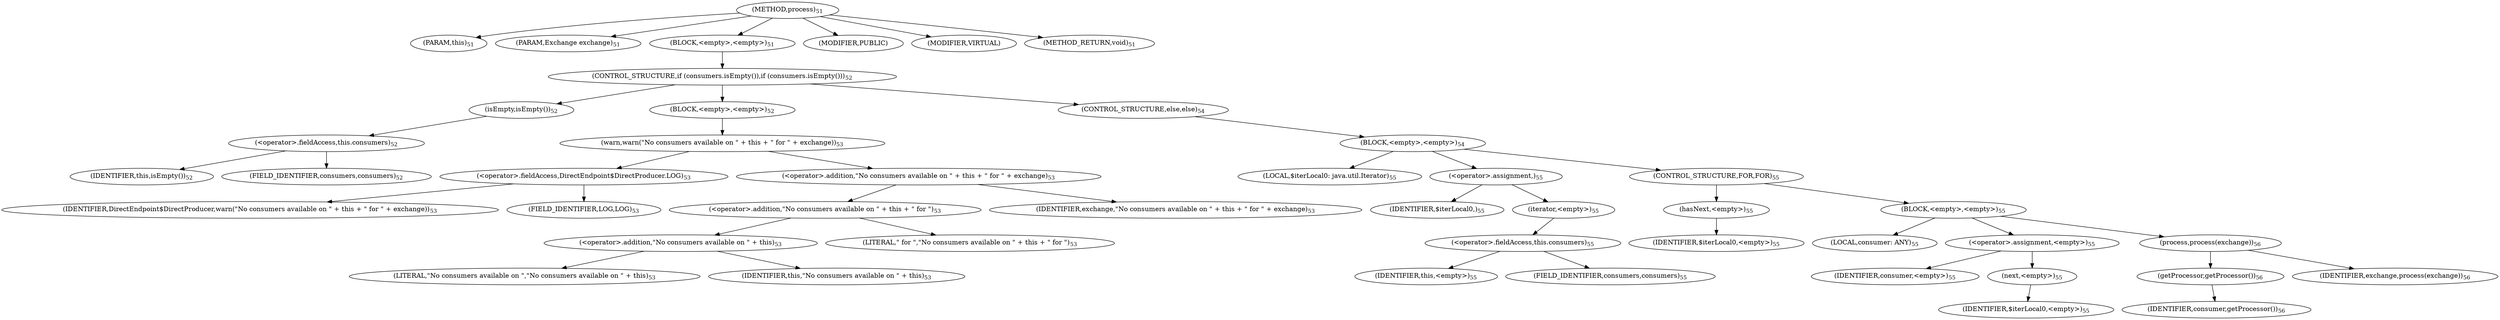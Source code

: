 digraph "process" {  
"35" [label = <(METHOD,process)<SUB>51</SUB>> ]
"6" [label = <(PARAM,this)<SUB>51</SUB>> ]
"36" [label = <(PARAM,Exchange exchange)<SUB>51</SUB>> ]
"37" [label = <(BLOCK,&lt;empty&gt;,&lt;empty&gt;)<SUB>51</SUB>> ]
"38" [label = <(CONTROL_STRUCTURE,if (consumers.isEmpty()),if (consumers.isEmpty()))<SUB>52</SUB>> ]
"39" [label = <(isEmpty,isEmpty())<SUB>52</SUB>> ]
"40" [label = <(&lt;operator&gt;.fieldAccess,this.consumers)<SUB>52</SUB>> ]
"41" [label = <(IDENTIFIER,this,isEmpty())<SUB>52</SUB>> ]
"42" [label = <(FIELD_IDENTIFIER,consumers,consumers)<SUB>52</SUB>> ]
"43" [label = <(BLOCK,&lt;empty&gt;,&lt;empty&gt;)<SUB>52</SUB>> ]
"44" [label = <(warn,warn(&quot;No consumers available on &quot; + this + &quot; for &quot; + exchange))<SUB>53</SUB>> ]
"45" [label = <(&lt;operator&gt;.fieldAccess,DirectEndpoint$DirectProducer.LOG)<SUB>53</SUB>> ]
"46" [label = <(IDENTIFIER,DirectEndpoint$DirectProducer,warn(&quot;No consumers available on &quot; + this + &quot; for &quot; + exchange))<SUB>53</SUB>> ]
"47" [label = <(FIELD_IDENTIFIER,LOG,LOG)<SUB>53</SUB>> ]
"48" [label = <(&lt;operator&gt;.addition,&quot;No consumers available on &quot; + this + &quot; for &quot; + exchange)<SUB>53</SUB>> ]
"49" [label = <(&lt;operator&gt;.addition,&quot;No consumers available on &quot; + this + &quot; for &quot;)<SUB>53</SUB>> ]
"50" [label = <(&lt;operator&gt;.addition,&quot;No consumers available on &quot; + this)<SUB>53</SUB>> ]
"51" [label = <(LITERAL,&quot;No consumers available on &quot;,&quot;No consumers available on &quot; + this)<SUB>53</SUB>> ]
"5" [label = <(IDENTIFIER,this,&quot;No consumers available on &quot; + this)<SUB>53</SUB>> ]
"52" [label = <(LITERAL,&quot; for &quot;,&quot;No consumers available on &quot; + this + &quot; for &quot;)<SUB>53</SUB>> ]
"53" [label = <(IDENTIFIER,exchange,&quot;No consumers available on &quot; + this + &quot; for &quot; + exchange)<SUB>53</SUB>> ]
"54" [label = <(CONTROL_STRUCTURE,else,else)<SUB>54</SUB>> ]
"55" [label = <(BLOCK,&lt;empty&gt;,&lt;empty&gt;)<SUB>54</SUB>> ]
"56" [label = <(LOCAL,$iterLocal0: java.util.Iterator)<SUB>55</SUB>> ]
"57" [label = <(&lt;operator&gt;.assignment,)<SUB>55</SUB>> ]
"58" [label = <(IDENTIFIER,$iterLocal0,)<SUB>55</SUB>> ]
"59" [label = <(iterator,&lt;empty&gt;)<SUB>55</SUB>> ]
"60" [label = <(&lt;operator&gt;.fieldAccess,this.consumers)<SUB>55</SUB>> ]
"61" [label = <(IDENTIFIER,this,&lt;empty&gt;)<SUB>55</SUB>> ]
"62" [label = <(FIELD_IDENTIFIER,consumers,consumers)<SUB>55</SUB>> ]
"63" [label = <(CONTROL_STRUCTURE,FOR,FOR)<SUB>55</SUB>> ]
"64" [label = <(hasNext,&lt;empty&gt;)<SUB>55</SUB>> ]
"65" [label = <(IDENTIFIER,$iterLocal0,&lt;empty&gt;)<SUB>55</SUB>> ]
"66" [label = <(BLOCK,&lt;empty&gt;,&lt;empty&gt;)<SUB>55</SUB>> ]
"67" [label = <(LOCAL,consumer: ANY)<SUB>55</SUB>> ]
"68" [label = <(&lt;operator&gt;.assignment,&lt;empty&gt;)<SUB>55</SUB>> ]
"69" [label = <(IDENTIFIER,consumer,&lt;empty&gt;)<SUB>55</SUB>> ]
"70" [label = <(next,&lt;empty&gt;)<SUB>55</SUB>> ]
"71" [label = <(IDENTIFIER,$iterLocal0,&lt;empty&gt;)<SUB>55</SUB>> ]
"72" [label = <(process,process(exchange))<SUB>56</SUB>> ]
"73" [label = <(getProcessor,getProcessor())<SUB>56</SUB>> ]
"74" [label = <(IDENTIFIER,consumer,getProcessor())<SUB>56</SUB>> ]
"75" [label = <(IDENTIFIER,exchange,process(exchange))<SUB>56</SUB>> ]
"76" [label = <(MODIFIER,PUBLIC)> ]
"77" [label = <(MODIFIER,VIRTUAL)> ]
"78" [label = <(METHOD_RETURN,void)<SUB>51</SUB>> ]
  "35" -> "6" 
  "35" -> "36" 
  "35" -> "37" 
  "35" -> "76" 
  "35" -> "77" 
  "35" -> "78" 
  "37" -> "38" 
  "38" -> "39" 
  "38" -> "43" 
  "38" -> "54" 
  "39" -> "40" 
  "40" -> "41" 
  "40" -> "42" 
  "43" -> "44" 
  "44" -> "45" 
  "44" -> "48" 
  "45" -> "46" 
  "45" -> "47" 
  "48" -> "49" 
  "48" -> "53" 
  "49" -> "50" 
  "49" -> "52" 
  "50" -> "51" 
  "50" -> "5" 
  "54" -> "55" 
  "55" -> "56" 
  "55" -> "57" 
  "55" -> "63" 
  "57" -> "58" 
  "57" -> "59" 
  "59" -> "60" 
  "60" -> "61" 
  "60" -> "62" 
  "63" -> "64" 
  "63" -> "66" 
  "64" -> "65" 
  "66" -> "67" 
  "66" -> "68" 
  "66" -> "72" 
  "68" -> "69" 
  "68" -> "70" 
  "70" -> "71" 
  "72" -> "73" 
  "72" -> "75" 
  "73" -> "74" 
}
